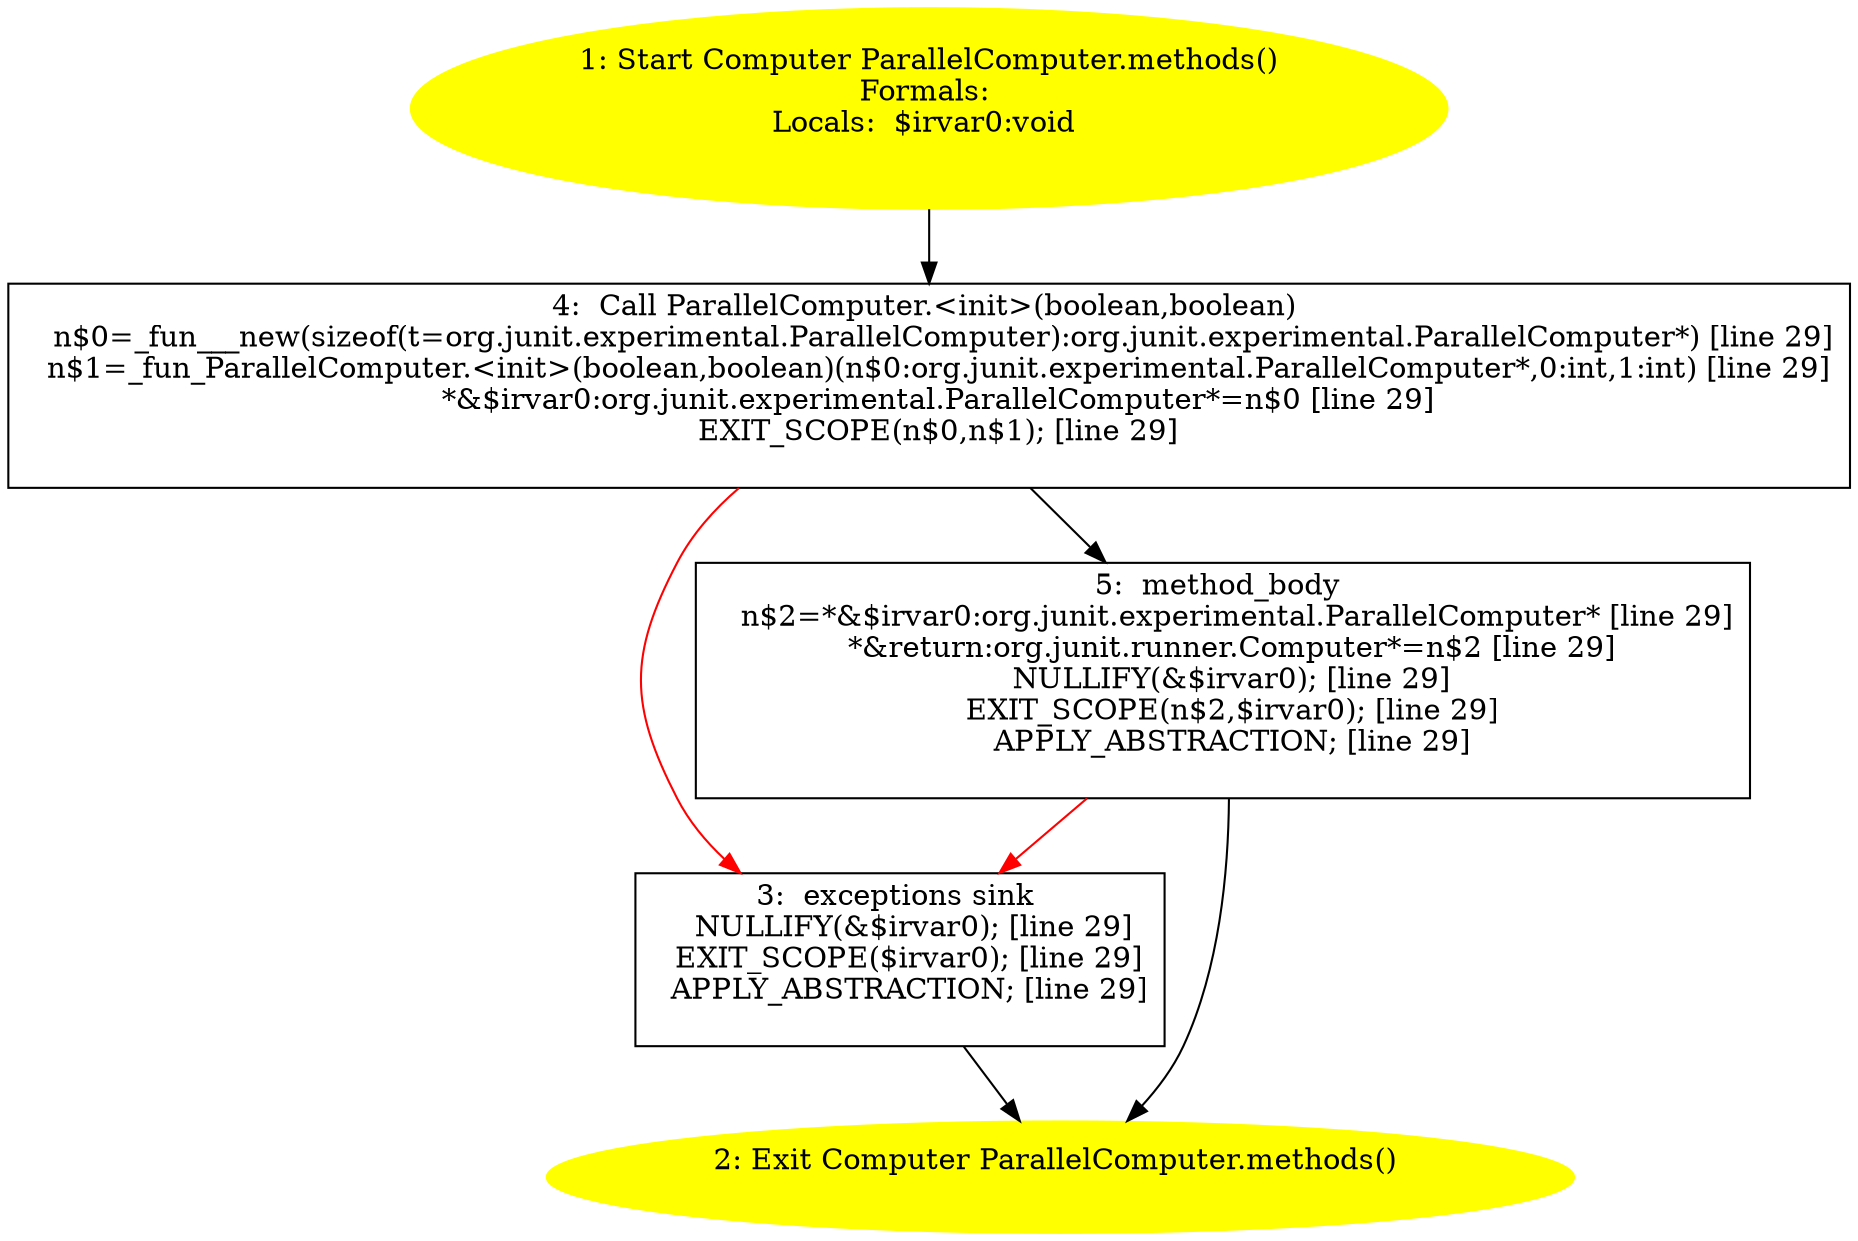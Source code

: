 /* @generated */
digraph cfg {
"org.junit.experimental.ParallelComputer.methods():org.junit.runner.Computer.0fbba8604e1da4d28f7e28e307fd2c97_1" [label="1: Start Computer ParallelComputer.methods()\nFormals: \nLocals:  $irvar0:void \n  " color=yellow style=filled]
	

	 "org.junit.experimental.ParallelComputer.methods():org.junit.runner.Computer.0fbba8604e1da4d28f7e28e307fd2c97_1" -> "org.junit.experimental.ParallelComputer.methods():org.junit.runner.Computer.0fbba8604e1da4d28f7e28e307fd2c97_4" ;
"org.junit.experimental.ParallelComputer.methods():org.junit.runner.Computer.0fbba8604e1da4d28f7e28e307fd2c97_2" [label="2: Exit Computer ParallelComputer.methods() \n  " color=yellow style=filled]
	

"org.junit.experimental.ParallelComputer.methods():org.junit.runner.Computer.0fbba8604e1da4d28f7e28e307fd2c97_3" [label="3:  exceptions sink \n   NULLIFY(&$irvar0); [line 29]\n  EXIT_SCOPE($irvar0); [line 29]\n  APPLY_ABSTRACTION; [line 29]\n " shape="box"]
	

	 "org.junit.experimental.ParallelComputer.methods():org.junit.runner.Computer.0fbba8604e1da4d28f7e28e307fd2c97_3" -> "org.junit.experimental.ParallelComputer.methods():org.junit.runner.Computer.0fbba8604e1da4d28f7e28e307fd2c97_2" ;
"org.junit.experimental.ParallelComputer.methods():org.junit.runner.Computer.0fbba8604e1da4d28f7e28e307fd2c97_4" [label="4:  Call ParallelComputer.<init>(boolean,boolean) \n   n$0=_fun___new(sizeof(t=org.junit.experimental.ParallelComputer):org.junit.experimental.ParallelComputer*) [line 29]\n  n$1=_fun_ParallelComputer.<init>(boolean,boolean)(n$0:org.junit.experimental.ParallelComputer*,0:int,1:int) [line 29]\n  *&$irvar0:org.junit.experimental.ParallelComputer*=n$0 [line 29]\n  EXIT_SCOPE(n$0,n$1); [line 29]\n " shape="box"]
	

	 "org.junit.experimental.ParallelComputer.methods():org.junit.runner.Computer.0fbba8604e1da4d28f7e28e307fd2c97_4" -> "org.junit.experimental.ParallelComputer.methods():org.junit.runner.Computer.0fbba8604e1da4d28f7e28e307fd2c97_5" ;
	 "org.junit.experimental.ParallelComputer.methods():org.junit.runner.Computer.0fbba8604e1da4d28f7e28e307fd2c97_4" -> "org.junit.experimental.ParallelComputer.methods():org.junit.runner.Computer.0fbba8604e1da4d28f7e28e307fd2c97_3" [color="red" ];
"org.junit.experimental.ParallelComputer.methods():org.junit.runner.Computer.0fbba8604e1da4d28f7e28e307fd2c97_5" [label="5:  method_body \n   n$2=*&$irvar0:org.junit.experimental.ParallelComputer* [line 29]\n  *&return:org.junit.runner.Computer*=n$2 [line 29]\n  NULLIFY(&$irvar0); [line 29]\n  EXIT_SCOPE(n$2,$irvar0); [line 29]\n  APPLY_ABSTRACTION; [line 29]\n " shape="box"]
	

	 "org.junit.experimental.ParallelComputer.methods():org.junit.runner.Computer.0fbba8604e1da4d28f7e28e307fd2c97_5" -> "org.junit.experimental.ParallelComputer.methods():org.junit.runner.Computer.0fbba8604e1da4d28f7e28e307fd2c97_2" ;
	 "org.junit.experimental.ParallelComputer.methods():org.junit.runner.Computer.0fbba8604e1da4d28f7e28e307fd2c97_5" -> "org.junit.experimental.ParallelComputer.methods():org.junit.runner.Computer.0fbba8604e1da4d28f7e28e307fd2c97_3" [color="red" ];
}
